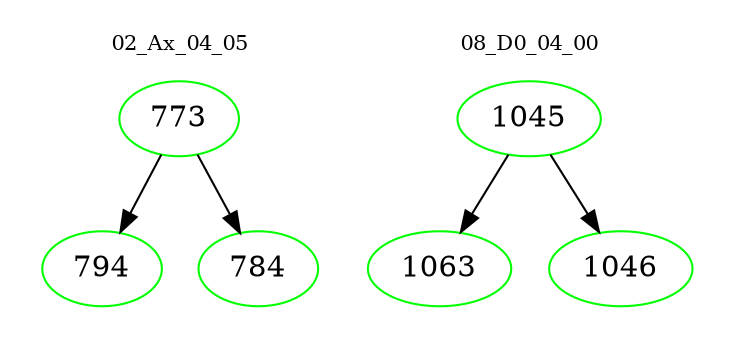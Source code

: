 digraph{
subgraph cluster_0 {
color = white
label = "02_Ax_04_05";
fontsize=10;
T0_773 [label="773", color="green"]
T0_773 -> T0_794 [color="black"]
T0_794 [label="794", color="green"]
T0_773 -> T0_784 [color="black"]
T0_784 [label="784", color="green"]
}
subgraph cluster_1 {
color = white
label = "08_D0_04_00";
fontsize=10;
T1_1045 [label="1045", color="green"]
T1_1045 -> T1_1063 [color="black"]
T1_1063 [label="1063", color="green"]
T1_1045 -> T1_1046 [color="black"]
T1_1046 [label="1046", color="green"]
}
}

